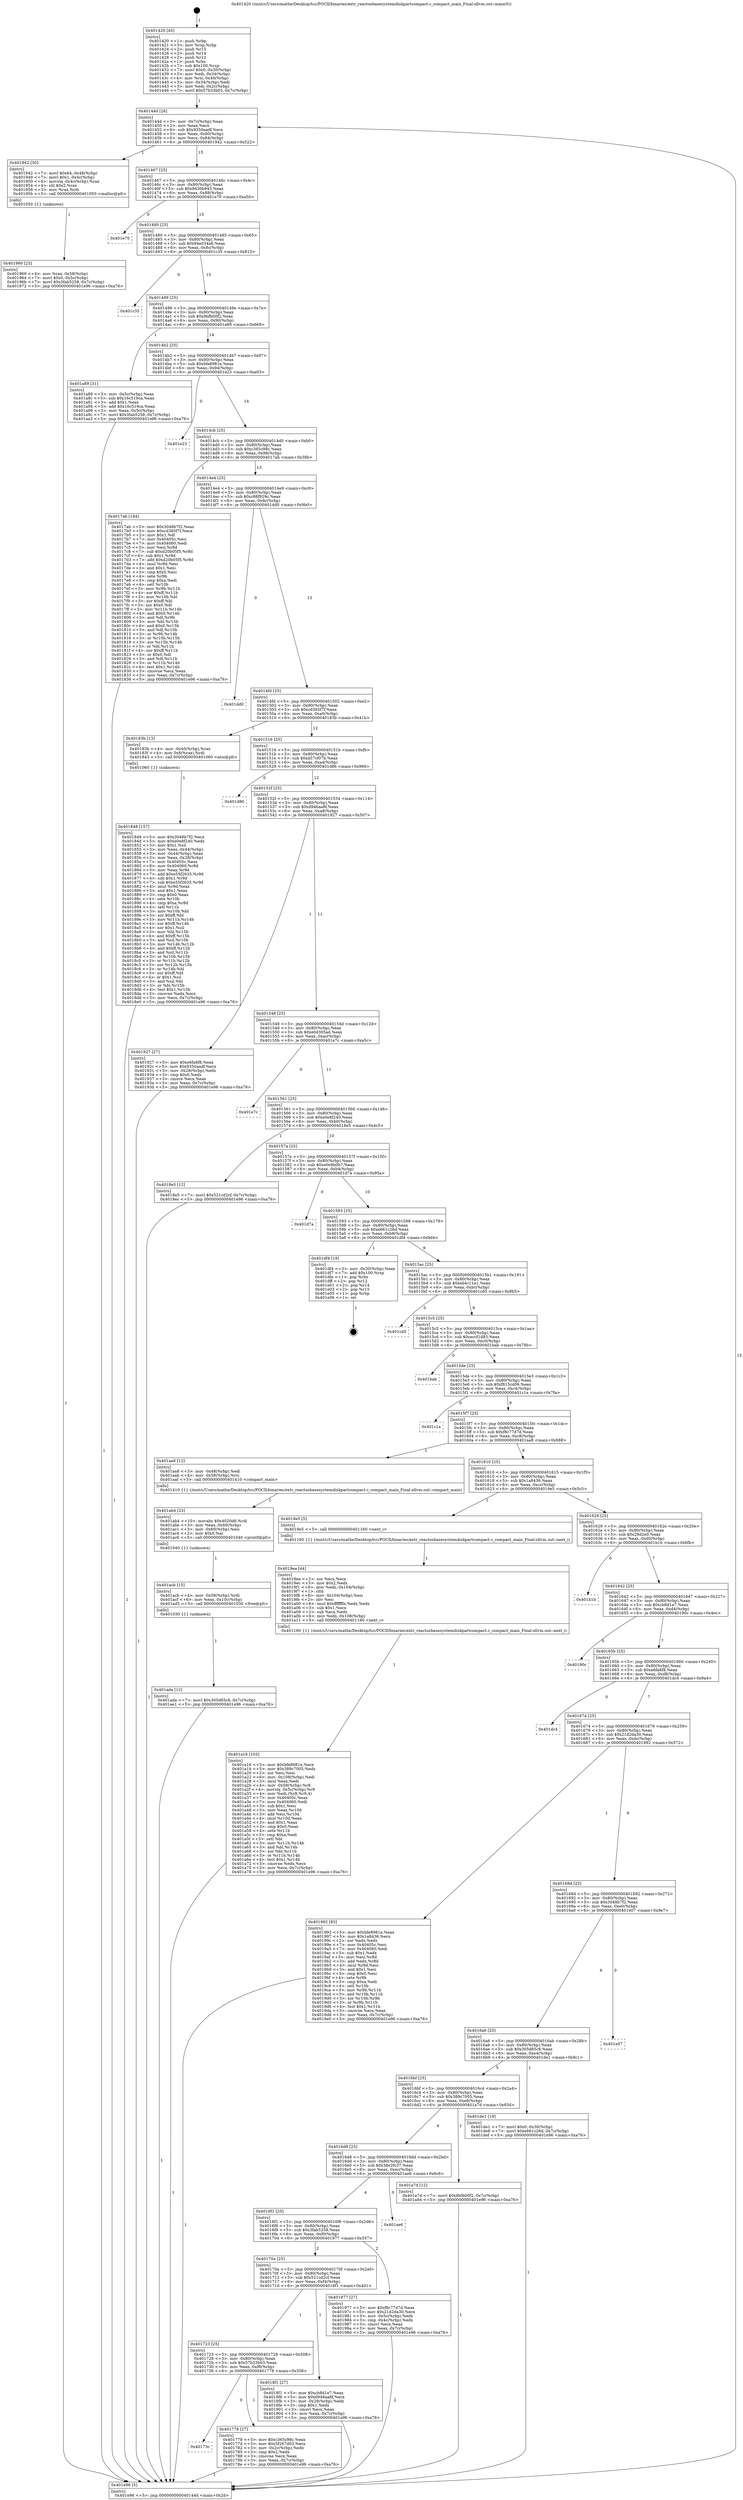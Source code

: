 digraph "0x401420" {
  label = "0x401420 (/mnt/c/Users/mathe/Desktop/tcc/POCII/binaries/extr_reactosbasesystemdiskpartcompact.c_compact_main_Final-ollvm.out::main(0))"
  labelloc = "t"
  node[shape=record]

  Entry [label="",width=0.3,height=0.3,shape=circle,fillcolor=black,style=filled]
  "0x40144d" [label="{
     0x40144d [26]\l
     | [instrs]\l
     &nbsp;&nbsp;0x40144d \<+3\>: mov -0x7c(%rbp),%eax\l
     &nbsp;&nbsp;0x401450 \<+2\>: mov %eax,%ecx\l
     &nbsp;&nbsp;0x401452 \<+6\>: sub $0x9350aadf,%ecx\l
     &nbsp;&nbsp;0x401458 \<+3\>: mov %eax,-0x80(%rbp)\l
     &nbsp;&nbsp;0x40145b \<+6\>: mov %ecx,-0x84(%rbp)\l
     &nbsp;&nbsp;0x401461 \<+6\>: je 0000000000401942 \<main+0x522\>\l
  }"]
  "0x401942" [label="{
     0x401942 [30]\l
     | [instrs]\l
     &nbsp;&nbsp;0x401942 \<+7\>: movl $0x64,-0x48(%rbp)\l
     &nbsp;&nbsp;0x401949 \<+7\>: movl $0x1,-0x4c(%rbp)\l
     &nbsp;&nbsp;0x401950 \<+4\>: movslq -0x4c(%rbp),%rax\l
     &nbsp;&nbsp;0x401954 \<+4\>: shl $0x2,%rax\l
     &nbsp;&nbsp;0x401958 \<+3\>: mov %rax,%rdi\l
     &nbsp;&nbsp;0x40195b \<+5\>: call 0000000000401050 \<malloc@plt\>\l
     | [calls]\l
     &nbsp;&nbsp;0x401050 \{1\} (unknown)\l
  }"]
  "0x401467" [label="{
     0x401467 [25]\l
     | [instrs]\l
     &nbsp;&nbsp;0x401467 \<+5\>: jmp 000000000040146c \<main+0x4c\>\l
     &nbsp;&nbsp;0x40146c \<+3\>: mov -0x80(%rbp),%eax\l
     &nbsp;&nbsp;0x40146f \<+5\>: sub $0x9430b943,%eax\l
     &nbsp;&nbsp;0x401474 \<+6\>: mov %eax,-0x88(%rbp)\l
     &nbsp;&nbsp;0x40147a \<+6\>: je 0000000000401e70 \<main+0xa50\>\l
  }"]
  Exit [label="",width=0.3,height=0.3,shape=circle,fillcolor=black,style=filled,peripheries=2]
  "0x401e70" [label="{
     0x401e70\l
  }", style=dashed]
  "0x401480" [label="{
     0x401480 [25]\l
     | [instrs]\l
     &nbsp;&nbsp;0x401480 \<+5\>: jmp 0000000000401485 \<main+0x65\>\l
     &nbsp;&nbsp;0x401485 \<+3\>: mov -0x80(%rbp),%eax\l
     &nbsp;&nbsp;0x401488 \<+5\>: sub $0x94e034a6,%eax\l
     &nbsp;&nbsp;0x40148d \<+6\>: mov %eax,-0x8c(%rbp)\l
     &nbsp;&nbsp;0x401493 \<+6\>: je 0000000000401c35 \<main+0x815\>\l
  }"]
  "0x401ada" [label="{
     0x401ada [12]\l
     | [instrs]\l
     &nbsp;&nbsp;0x401ada \<+7\>: movl $0x305d85c8,-0x7c(%rbp)\l
     &nbsp;&nbsp;0x401ae1 \<+5\>: jmp 0000000000401e96 \<main+0xa76\>\l
  }"]
  "0x401c35" [label="{
     0x401c35\l
  }", style=dashed]
  "0x401499" [label="{
     0x401499 [25]\l
     | [instrs]\l
     &nbsp;&nbsp;0x401499 \<+5\>: jmp 000000000040149e \<main+0x7e\>\l
     &nbsp;&nbsp;0x40149e \<+3\>: mov -0x80(%rbp),%eax\l
     &nbsp;&nbsp;0x4014a1 \<+5\>: sub $0x9bfb00f2,%eax\l
     &nbsp;&nbsp;0x4014a6 \<+6\>: mov %eax,-0x90(%rbp)\l
     &nbsp;&nbsp;0x4014ac \<+6\>: je 0000000000401a89 \<main+0x669\>\l
  }"]
  "0x401acb" [label="{
     0x401acb [15]\l
     | [instrs]\l
     &nbsp;&nbsp;0x401acb \<+4\>: mov -0x58(%rbp),%rdi\l
     &nbsp;&nbsp;0x401acf \<+6\>: mov %eax,-0x10c(%rbp)\l
     &nbsp;&nbsp;0x401ad5 \<+5\>: call 0000000000401030 \<free@plt\>\l
     | [calls]\l
     &nbsp;&nbsp;0x401030 \{1\} (unknown)\l
  }"]
  "0x401a89" [label="{
     0x401a89 [31]\l
     | [instrs]\l
     &nbsp;&nbsp;0x401a89 \<+3\>: mov -0x5c(%rbp),%eax\l
     &nbsp;&nbsp;0x401a8c \<+5\>: sub $0x16c519ca,%eax\l
     &nbsp;&nbsp;0x401a91 \<+3\>: add $0x1,%eax\l
     &nbsp;&nbsp;0x401a94 \<+5\>: add $0x16c519ca,%eax\l
     &nbsp;&nbsp;0x401a99 \<+3\>: mov %eax,-0x5c(%rbp)\l
     &nbsp;&nbsp;0x401a9c \<+7\>: movl $0x3fab5258,-0x7c(%rbp)\l
     &nbsp;&nbsp;0x401aa3 \<+5\>: jmp 0000000000401e96 \<main+0xa76\>\l
  }"]
  "0x4014b2" [label="{
     0x4014b2 [25]\l
     | [instrs]\l
     &nbsp;&nbsp;0x4014b2 \<+5\>: jmp 00000000004014b7 \<main+0x97\>\l
     &nbsp;&nbsp;0x4014b7 \<+3\>: mov -0x80(%rbp),%eax\l
     &nbsp;&nbsp;0x4014ba \<+5\>: sub $0xbfe8981e,%eax\l
     &nbsp;&nbsp;0x4014bf \<+6\>: mov %eax,-0x94(%rbp)\l
     &nbsp;&nbsp;0x4014c5 \<+6\>: je 0000000000401e23 \<main+0xa03\>\l
  }"]
  "0x401ab4" [label="{
     0x401ab4 [23]\l
     | [instrs]\l
     &nbsp;&nbsp;0x401ab4 \<+10\>: movabs $0x4020d6,%rdi\l
     &nbsp;&nbsp;0x401abe \<+3\>: mov %eax,-0x60(%rbp)\l
     &nbsp;&nbsp;0x401ac1 \<+3\>: mov -0x60(%rbp),%esi\l
     &nbsp;&nbsp;0x401ac4 \<+2\>: mov $0x0,%al\l
     &nbsp;&nbsp;0x401ac6 \<+5\>: call 0000000000401040 \<printf@plt\>\l
     | [calls]\l
     &nbsp;&nbsp;0x401040 \{1\} (unknown)\l
  }"]
  "0x401e23" [label="{
     0x401e23\l
  }", style=dashed]
  "0x4014cb" [label="{
     0x4014cb [25]\l
     | [instrs]\l
     &nbsp;&nbsp;0x4014cb \<+5\>: jmp 00000000004014d0 \<main+0xb0\>\l
     &nbsp;&nbsp;0x4014d0 \<+3\>: mov -0x80(%rbp),%eax\l
     &nbsp;&nbsp;0x4014d3 \<+5\>: sub $0xc365c98c,%eax\l
     &nbsp;&nbsp;0x4014d8 \<+6\>: mov %eax,-0x98(%rbp)\l
     &nbsp;&nbsp;0x4014de \<+6\>: je 00000000004017ab \<main+0x38b\>\l
  }"]
  "0x401a16" [label="{
     0x401a16 [103]\l
     | [instrs]\l
     &nbsp;&nbsp;0x401a16 \<+5\>: mov $0xbfe8981e,%ecx\l
     &nbsp;&nbsp;0x401a1b \<+5\>: mov $0x389c7005,%edx\l
     &nbsp;&nbsp;0x401a20 \<+2\>: xor %esi,%esi\l
     &nbsp;&nbsp;0x401a22 \<+6\>: mov -0x108(%rbp),%edi\l
     &nbsp;&nbsp;0x401a28 \<+3\>: imul %eax,%edi\l
     &nbsp;&nbsp;0x401a2b \<+4\>: mov -0x58(%rbp),%r8\l
     &nbsp;&nbsp;0x401a2f \<+4\>: movslq -0x5c(%rbp),%r9\l
     &nbsp;&nbsp;0x401a33 \<+4\>: mov %edi,(%r8,%r9,4)\l
     &nbsp;&nbsp;0x401a37 \<+7\>: mov 0x40405c,%eax\l
     &nbsp;&nbsp;0x401a3e \<+7\>: mov 0x404060,%edi\l
     &nbsp;&nbsp;0x401a45 \<+3\>: sub $0x1,%esi\l
     &nbsp;&nbsp;0x401a48 \<+3\>: mov %eax,%r10d\l
     &nbsp;&nbsp;0x401a4b \<+3\>: add %esi,%r10d\l
     &nbsp;&nbsp;0x401a4e \<+4\>: imul %r10d,%eax\l
     &nbsp;&nbsp;0x401a52 \<+3\>: and $0x1,%eax\l
     &nbsp;&nbsp;0x401a55 \<+3\>: cmp $0x0,%eax\l
     &nbsp;&nbsp;0x401a58 \<+4\>: sete %r11b\l
     &nbsp;&nbsp;0x401a5c \<+3\>: cmp $0xa,%edi\l
     &nbsp;&nbsp;0x401a5f \<+3\>: setl %bl\l
     &nbsp;&nbsp;0x401a62 \<+3\>: mov %r11b,%r14b\l
     &nbsp;&nbsp;0x401a65 \<+3\>: and %bl,%r14b\l
     &nbsp;&nbsp;0x401a68 \<+3\>: xor %bl,%r11b\l
     &nbsp;&nbsp;0x401a6b \<+3\>: or %r11b,%r14b\l
     &nbsp;&nbsp;0x401a6e \<+4\>: test $0x1,%r14b\l
     &nbsp;&nbsp;0x401a72 \<+3\>: cmovne %edx,%ecx\l
     &nbsp;&nbsp;0x401a75 \<+3\>: mov %ecx,-0x7c(%rbp)\l
     &nbsp;&nbsp;0x401a78 \<+5\>: jmp 0000000000401e96 \<main+0xa76\>\l
  }"]
  "0x4017ab" [label="{
     0x4017ab [144]\l
     | [instrs]\l
     &nbsp;&nbsp;0x4017ab \<+5\>: mov $0x3048b7f2,%eax\l
     &nbsp;&nbsp;0x4017b0 \<+5\>: mov $0xcd385f7f,%ecx\l
     &nbsp;&nbsp;0x4017b5 \<+2\>: mov $0x1,%dl\l
     &nbsp;&nbsp;0x4017b7 \<+7\>: mov 0x40405c,%esi\l
     &nbsp;&nbsp;0x4017be \<+7\>: mov 0x404060,%edi\l
     &nbsp;&nbsp;0x4017c5 \<+3\>: mov %esi,%r8d\l
     &nbsp;&nbsp;0x4017c8 \<+7\>: sub $0xd20b05f5,%r8d\l
     &nbsp;&nbsp;0x4017cf \<+4\>: sub $0x1,%r8d\l
     &nbsp;&nbsp;0x4017d3 \<+7\>: add $0xd20b05f5,%r8d\l
     &nbsp;&nbsp;0x4017da \<+4\>: imul %r8d,%esi\l
     &nbsp;&nbsp;0x4017de \<+3\>: and $0x1,%esi\l
     &nbsp;&nbsp;0x4017e1 \<+3\>: cmp $0x0,%esi\l
     &nbsp;&nbsp;0x4017e4 \<+4\>: sete %r9b\l
     &nbsp;&nbsp;0x4017e8 \<+3\>: cmp $0xa,%edi\l
     &nbsp;&nbsp;0x4017eb \<+4\>: setl %r10b\l
     &nbsp;&nbsp;0x4017ef \<+3\>: mov %r9b,%r11b\l
     &nbsp;&nbsp;0x4017f2 \<+4\>: xor $0xff,%r11b\l
     &nbsp;&nbsp;0x4017f6 \<+3\>: mov %r10b,%bl\l
     &nbsp;&nbsp;0x4017f9 \<+3\>: xor $0xff,%bl\l
     &nbsp;&nbsp;0x4017fc \<+3\>: xor $0x0,%dl\l
     &nbsp;&nbsp;0x4017ff \<+3\>: mov %r11b,%r14b\l
     &nbsp;&nbsp;0x401802 \<+4\>: and $0x0,%r14b\l
     &nbsp;&nbsp;0x401806 \<+3\>: and %dl,%r9b\l
     &nbsp;&nbsp;0x401809 \<+3\>: mov %bl,%r15b\l
     &nbsp;&nbsp;0x40180c \<+4\>: and $0x0,%r15b\l
     &nbsp;&nbsp;0x401810 \<+3\>: and %dl,%r10b\l
     &nbsp;&nbsp;0x401813 \<+3\>: or %r9b,%r14b\l
     &nbsp;&nbsp;0x401816 \<+3\>: or %r10b,%r15b\l
     &nbsp;&nbsp;0x401819 \<+3\>: xor %r15b,%r14b\l
     &nbsp;&nbsp;0x40181c \<+3\>: or %bl,%r11b\l
     &nbsp;&nbsp;0x40181f \<+4\>: xor $0xff,%r11b\l
     &nbsp;&nbsp;0x401823 \<+3\>: or $0x0,%dl\l
     &nbsp;&nbsp;0x401826 \<+3\>: and %dl,%r11b\l
     &nbsp;&nbsp;0x401829 \<+3\>: or %r11b,%r14b\l
     &nbsp;&nbsp;0x40182c \<+4\>: test $0x1,%r14b\l
     &nbsp;&nbsp;0x401830 \<+3\>: cmovne %ecx,%eax\l
     &nbsp;&nbsp;0x401833 \<+3\>: mov %eax,-0x7c(%rbp)\l
     &nbsp;&nbsp;0x401836 \<+5\>: jmp 0000000000401e96 \<main+0xa76\>\l
  }"]
  "0x4014e4" [label="{
     0x4014e4 [25]\l
     | [instrs]\l
     &nbsp;&nbsp;0x4014e4 \<+5\>: jmp 00000000004014e9 \<main+0xc9\>\l
     &nbsp;&nbsp;0x4014e9 \<+3\>: mov -0x80(%rbp),%eax\l
     &nbsp;&nbsp;0x4014ec \<+5\>: sub $0xc88f929c,%eax\l
     &nbsp;&nbsp;0x4014f1 \<+6\>: mov %eax,-0x9c(%rbp)\l
     &nbsp;&nbsp;0x4014f7 \<+6\>: je 0000000000401dd0 \<main+0x9b0\>\l
  }"]
  "0x4019ea" [label="{
     0x4019ea [44]\l
     | [instrs]\l
     &nbsp;&nbsp;0x4019ea \<+2\>: xor %ecx,%ecx\l
     &nbsp;&nbsp;0x4019ec \<+5\>: mov $0x2,%edx\l
     &nbsp;&nbsp;0x4019f1 \<+6\>: mov %edx,-0x104(%rbp)\l
     &nbsp;&nbsp;0x4019f7 \<+1\>: cltd\l
     &nbsp;&nbsp;0x4019f8 \<+6\>: mov -0x104(%rbp),%esi\l
     &nbsp;&nbsp;0x4019fe \<+2\>: idiv %esi\l
     &nbsp;&nbsp;0x401a00 \<+6\>: imul $0xfffffffe,%edx,%edx\l
     &nbsp;&nbsp;0x401a06 \<+3\>: sub $0x1,%ecx\l
     &nbsp;&nbsp;0x401a09 \<+2\>: sub %ecx,%edx\l
     &nbsp;&nbsp;0x401a0b \<+6\>: mov %edx,-0x108(%rbp)\l
     &nbsp;&nbsp;0x401a11 \<+5\>: call 0000000000401160 \<next_i\>\l
     | [calls]\l
     &nbsp;&nbsp;0x401160 \{1\} (/mnt/c/Users/mathe/Desktop/tcc/POCII/binaries/extr_reactosbasesystemdiskpartcompact.c_compact_main_Final-ollvm.out::next_i)\l
  }"]
  "0x401dd0" [label="{
     0x401dd0\l
  }", style=dashed]
  "0x4014fd" [label="{
     0x4014fd [25]\l
     | [instrs]\l
     &nbsp;&nbsp;0x4014fd \<+5\>: jmp 0000000000401502 \<main+0xe2\>\l
     &nbsp;&nbsp;0x401502 \<+3\>: mov -0x80(%rbp),%eax\l
     &nbsp;&nbsp;0x401505 \<+5\>: sub $0xcd385f7f,%eax\l
     &nbsp;&nbsp;0x40150a \<+6\>: mov %eax,-0xa0(%rbp)\l
     &nbsp;&nbsp;0x401510 \<+6\>: je 000000000040183b \<main+0x41b\>\l
  }"]
  "0x401960" [label="{
     0x401960 [23]\l
     | [instrs]\l
     &nbsp;&nbsp;0x401960 \<+4\>: mov %rax,-0x58(%rbp)\l
     &nbsp;&nbsp;0x401964 \<+7\>: movl $0x0,-0x5c(%rbp)\l
     &nbsp;&nbsp;0x40196b \<+7\>: movl $0x3fab5258,-0x7c(%rbp)\l
     &nbsp;&nbsp;0x401972 \<+5\>: jmp 0000000000401e96 \<main+0xa76\>\l
  }"]
  "0x40183b" [label="{
     0x40183b [13]\l
     | [instrs]\l
     &nbsp;&nbsp;0x40183b \<+4\>: mov -0x40(%rbp),%rax\l
     &nbsp;&nbsp;0x40183f \<+4\>: mov 0x8(%rax),%rdi\l
     &nbsp;&nbsp;0x401843 \<+5\>: call 0000000000401060 \<atoi@plt\>\l
     | [calls]\l
     &nbsp;&nbsp;0x401060 \{1\} (unknown)\l
  }"]
  "0x401516" [label="{
     0x401516 [25]\l
     | [instrs]\l
     &nbsp;&nbsp;0x401516 \<+5\>: jmp 000000000040151b \<main+0xfb\>\l
     &nbsp;&nbsp;0x40151b \<+3\>: mov -0x80(%rbp),%eax\l
     &nbsp;&nbsp;0x40151e \<+5\>: sub $0xd57cf07b,%eax\l
     &nbsp;&nbsp;0x401523 \<+6\>: mov %eax,-0xa4(%rbp)\l
     &nbsp;&nbsp;0x401529 \<+6\>: je 0000000000401d86 \<main+0x966\>\l
  }"]
  "0x401848" [label="{
     0x401848 [157]\l
     | [instrs]\l
     &nbsp;&nbsp;0x401848 \<+5\>: mov $0x3048b7f2,%ecx\l
     &nbsp;&nbsp;0x40184d \<+5\>: mov $0xe0e8f240,%edx\l
     &nbsp;&nbsp;0x401852 \<+3\>: mov $0x1,%sil\l
     &nbsp;&nbsp;0x401855 \<+3\>: mov %eax,-0x44(%rbp)\l
     &nbsp;&nbsp;0x401858 \<+3\>: mov -0x44(%rbp),%eax\l
     &nbsp;&nbsp;0x40185b \<+3\>: mov %eax,-0x28(%rbp)\l
     &nbsp;&nbsp;0x40185e \<+7\>: mov 0x40405c,%eax\l
     &nbsp;&nbsp;0x401865 \<+8\>: mov 0x404060,%r8d\l
     &nbsp;&nbsp;0x40186d \<+3\>: mov %eax,%r9d\l
     &nbsp;&nbsp;0x401870 \<+7\>: add $0xe55f2635,%r9d\l
     &nbsp;&nbsp;0x401877 \<+4\>: sub $0x1,%r9d\l
     &nbsp;&nbsp;0x40187b \<+7\>: sub $0xe55f2635,%r9d\l
     &nbsp;&nbsp;0x401882 \<+4\>: imul %r9d,%eax\l
     &nbsp;&nbsp;0x401886 \<+3\>: and $0x1,%eax\l
     &nbsp;&nbsp;0x401889 \<+3\>: cmp $0x0,%eax\l
     &nbsp;&nbsp;0x40188c \<+4\>: sete %r10b\l
     &nbsp;&nbsp;0x401890 \<+4\>: cmp $0xa,%r8d\l
     &nbsp;&nbsp;0x401894 \<+4\>: setl %r11b\l
     &nbsp;&nbsp;0x401898 \<+3\>: mov %r10b,%bl\l
     &nbsp;&nbsp;0x40189b \<+3\>: xor $0xff,%bl\l
     &nbsp;&nbsp;0x40189e \<+3\>: mov %r11b,%r14b\l
     &nbsp;&nbsp;0x4018a1 \<+4\>: xor $0xff,%r14b\l
     &nbsp;&nbsp;0x4018a5 \<+4\>: xor $0x1,%sil\l
     &nbsp;&nbsp;0x4018a9 \<+3\>: mov %bl,%r15b\l
     &nbsp;&nbsp;0x4018ac \<+4\>: and $0xff,%r15b\l
     &nbsp;&nbsp;0x4018b0 \<+3\>: and %sil,%r10b\l
     &nbsp;&nbsp;0x4018b3 \<+3\>: mov %r14b,%r12b\l
     &nbsp;&nbsp;0x4018b6 \<+4\>: and $0xff,%r12b\l
     &nbsp;&nbsp;0x4018ba \<+3\>: and %sil,%r11b\l
     &nbsp;&nbsp;0x4018bd \<+3\>: or %r10b,%r15b\l
     &nbsp;&nbsp;0x4018c0 \<+3\>: or %r11b,%r12b\l
     &nbsp;&nbsp;0x4018c3 \<+3\>: xor %r12b,%r15b\l
     &nbsp;&nbsp;0x4018c6 \<+3\>: or %r14b,%bl\l
     &nbsp;&nbsp;0x4018c9 \<+3\>: xor $0xff,%bl\l
     &nbsp;&nbsp;0x4018cc \<+4\>: or $0x1,%sil\l
     &nbsp;&nbsp;0x4018d0 \<+3\>: and %sil,%bl\l
     &nbsp;&nbsp;0x4018d3 \<+3\>: or %bl,%r15b\l
     &nbsp;&nbsp;0x4018d6 \<+4\>: test $0x1,%r15b\l
     &nbsp;&nbsp;0x4018da \<+3\>: cmovne %edx,%ecx\l
     &nbsp;&nbsp;0x4018dd \<+3\>: mov %ecx,-0x7c(%rbp)\l
     &nbsp;&nbsp;0x4018e0 \<+5\>: jmp 0000000000401e96 \<main+0xa76\>\l
  }"]
  "0x401d86" [label="{
     0x401d86\l
  }", style=dashed]
  "0x40152f" [label="{
     0x40152f [25]\l
     | [instrs]\l
     &nbsp;&nbsp;0x40152f \<+5\>: jmp 0000000000401534 \<main+0x114\>\l
     &nbsp;&nbsp;0x401534 \<+3\>: mov -0x80(%rbp),%eax\l
     &nbsp;&nbsp;0x401537 \<+5\>: sub $0xd946aa8f,%eax\l
     &nbsp;&nbsp;0x40153c \<+6\>: mov %eax,-0xa8(%rbp)\l
     &nbsp;&nbsp;0x401542 \<+6\>: je 0000000000401927 \<main+0x507\>\l
  }"]
  "0x401420" [label="{
     0x401420 [45]\l
     | [instrs]\l
     &nbsp;&nbsp;0x401420 \<+1\>: push %rbp\l
     &nbsp;&nbsp;0x401421 \<+3\>: mov %rsp,%rbp\l
     &nbsp;&nbsp;0x401424 \<+2\>: push %r15\l
     &nbsp;&nbsp;0x401426 \<+2\>: push %r14\l
     &nbsp;&nbsp;0x401428 \<+2\>: push %r12\l
     &nbsp;&nbsp;0x40142a \<+1\>: push %rbx\l
     &nbsp;&nbsp;0x40142b \<+7\>: sub $0x100,%rsp\l
     &nbsp;&nbsp;0x401432 \<+7\>: movl $0x0,-0x30(%rbp)\l
     &nbsp;&nbsp;0x401439 \<+3\>: mov %edi,-0x34(%rbp)\l
     &nbsp;&nbsp;0x40143c \<+4\>: mov %rsi,-0x40(%rbp)\l
     &nbsp;&nbsp;0x401440 \<+3\>: mov -0x34(%rbp),%edi\l
     &nbsp;&nbsp;0x401443 \<+3\>: mov %edi,-0x2c(%rbp)\l
     &nbsp;&nbsp;0x401446 \<+7\>: movl $0x57b33b03,-0x7c(%rbp)\l
  }"]
  "0x401927" [label="{
     0x401927 [27]\l
     | [instrs]\l
     &nbsp;&nbsp;0x401927 \<+5\>: mov $0xe6fa8f8,%eax\l
     &nbsp;&nbsp;0x40192c \<+5\>: mov $0x9350aadf,%ecx\l
     &nbsp;&nbsp;0x401931 \<+3\>: mov -0x28(%rbp),%edx\l
     &nbsp;&nbsp;0x401934 \<+3\>: cmp $0x0,%edx\l
     &nbsp;&nbsp;0x401937 \<+3\>: cmove %ecx,%eax\l
     &nbsp;&nbsp;0x40193a \<+3\>: mov %eax,-0x7c(%rbp)\l
     &nbsp;&nbsp;0x40193d \<+5\>: jmp 0000000000401e96 \<main+0xa76\>\l
  }"]
  "0x401548" [label="{
     0x401548 [25]\l
     | [instrs]\l
     &nbsp;&nbsp;0x401548 \<+5\>: jmp 000000000040154d \<main+0x12d\>\l
     &nbsp;&nbsp;0x40154d \<+3\>: mov -0x80(%rbp),%eax\l
     &nbsp;&nbsp;0x401550 \<+5\>: sub $0xe0d305ad,%eax\l
     &nbsp;&nbsp;0x401555 \<+6\>: mov %eax,-0xac(%rbp)\l
     &nbsp;&nbsp;0x40155b \<+6\>: je 0000000000401e7c \<main+0xa5c\>\l
  }"]
  "0x401e96" [label="{
     0x401e96 [5]\l
     | [instrs]\l
     &nbsp;&nbsp;0x401e96 \<+5\>: jmp 000000000040144d \<main+0x2d\>\l
  }"]
  "0x401e7c" [label="{
     0x401e7c\l
  }", style=dashed]
  "0x401561" [label="{
     0x401561 [25]\l
     | [instrs]\l
     &nbsp;&nbsp;0x401561 \<+5\>: jmp 0000000000401566 \<main+0x146\>\l
     &nbsp;&nbsp;0x401566 \<+3\>: mov -0x80(%rbp),%eax\l
     &nbsp;&nbsp;0x401569 \<+5\>: sub $0xe0e8f240,%eax\l
     &nbsp;&nbsp;0x40156e \<+6\>: mov %eax,-0xb0(%rbp)\l
     &nbsp;&nbsp;0x401574 \<+6\>: je 00000000004018e5 \<main+0x4c5\>\l
  }"]
  "0x40173c" [label="{
     0x40173c\l
  }", style=dashed]
  "0x4018e5" [label="{
     0x4018e5 [12]\l
     | [instrs]\l
     &nbsp;&nbsp;0x4018e5 \<+7\>: movl $0x521cd2cf,-0x7c(%rbp)\l
     &nbsp;&nbsp;0x4018ec \<+5\>: jmp 0000000000401e96 \<main+0xa76\>\l
  }"]
  "0x40157a" [label="{
     0x40157a [25]\l
     | [instrs]\l
     &nbsp;&nbsp;0x40157a \<+5\>: jmp 000000000040157f \<main+0x15f\>\l
     &nbsp;&nbsp;0x40157f \<+3\>: mov -0x80(%rbp),%eax\l
     &nbsp;&nbsp;0x401582 \<+5\>: sub $0xe0e9b0b7,%eax\l
     &nbsp;&nbsp;0x401587 \<+6\>: mov %eax,-0xb4(%rbp)\l
     &nbsp;&nbsp;0x40158d \<+6\>: je 0000000000401d7a \<main+0x95a\>\l
  }"]
  "0x401778" [label="{
     0x401778 [27]\l
     | [instrs]\l
     &nbsp;&nbsp;0x401778 \<+5\>: mov $0xc365c98c,%eax\l
     &nbsp;&nbsp;0x40177d \<+5\>: mov $0x5f267d03,%ecx\l
     &nbsp;&nbsp;0x401782 \<+3\>: mov -0x2c(%rbp),%edx\l
     &nbsp;&nbsp;0x401785 \<+3\>: cmp $0x2,%edx\l
     &nbsp;&nbsp;0x401788 \<+3\>: cmovne %ecx,%eax\l
     &nbsp;&nbsp;0x40178b \<+3\>: mov %eax,-0x7c(%rbp)\l
     &nbsp;&nbsp;0x40178e \<+5\>: jmp 0000000000401e96 \<main+0xa76\>\l
  }"]
  "0x401d7a" [label="{
     0x401d7a\l
  }", style=dashed]
  "0x401593" [label="{
     0x401593 [25]\l
     | [instrs]\l
     &nbsp;&nbsp;0x401593 \<+5\>: jmp 0000000000401598 \<main+0x178\>\l
     &nbsp;&nbsp;0x401598 \<+3\>: mov -0x80(%rbp),%eax\l
     &nbsp;&nbsp;0x40159b \<+5\>: sub $0xe661c26d,%eax\l
     &nbsp;&nbsp;0x4015a0 \<+6\>: mov %eax,-0xb8(%rbp)\l
     &nbsp;&nbsp;0x4015a6 \<+6\>: je 0000000000401df4 \<main+0x9d4\>\l
  }"]
  "0x401723" [label="{
     0x401723 [25]\l
     | [instrs]\l
     &nbsp;&nbsp;0x401723 \<+5\>: jmp 0000000000401728 \<main+0x308\>\l
     &nbsp;&nbsp;0x401728 \<+3\>: mov -0x80(%rbp),%eax\l
     &nbsp;&nbsp;0x40172b \<+5\>: sub $0x57b33b03,%eax\l
     &nbsp;&nbsp;0x401730 \<+6\>: mov %eax,-0xf8(%rbp)\l
     &nbsp;&nbsp;0x401736 \<+6\>: je 0000000000401778 \<main+0x358\>\l
  }"]
  "0x401df4" [label="{
     0x401df4 [19]\l
     | [instrs]\l
     &nbsp;&nbsp;0x401df4 \<+3\>: mov -0x30(%rbp),%eax\l
     &nbsp;&nbsp;0x401df7 \<+7\>: add $0x100,%rsp\l
     &nbsp;&nbsp;0x401dfe \<+1\>: pop %rbx\l
     &nbsp;&nbsp;0x401dff \<+2\>: pop %r12\l
     &nbsp;&nbsp;0x401e01 \<+2\>: pop %r14\l
     &nbsp;&nbsp;0x401e03 \<+2\>: pop %r15\l
     &nbsp;&nbsp;0x401e05 \<+1\>: pop %rbp\l
     &nbsp;&nbsp;0x401e06 \<+1\>: ret\l
  }"]
  "0x4015ac" [label="{
     0x4015ac [25]\l
     | [instrs]\l
     &nbsp;&nbsp;0x4015ac \<+5\>: jmp 00000000004015b1 \<main+0x191\>\l
     &nbsp;&nbsp;0x4015b1 \<+3\>: mov -0x80(%rbp),%eax\l
     &nbsp;&nbsp;0x4015b4 \<+5\>: sub $0xeb4c11e1,%eax\l
     &nbsp;&nbsp;0x4015b9 \<+6\>: mov %eax,-0xbc(%rbp)\l
     &nbsp;&nbsp;0x4015bf \<+6\>: je 0000000000401cd5 \<main+0x8b5\>\l
  }"]
  "0x4018f1" [label="{
     0x4018f1 [27]\l
     | [instrs]\l
     &nbsp;&nbsp;0x4018f1 \<+5\>: mov $0xcb8d1e7,%eax\l
     &nbsp;&nbsp;0x4018f6 \<+5\>: mov $0xd946aa8f,%ecx\l
     &nbsp;&nbsp;0x4018fb \<+3\>: mov -0x28(%rbp),%edx\l
     &nbsp;&nbsp;0x4018fe \<+3\>: cmp $0x1,%edx\l
     &nbsp;&nbsp;0x401901 \<+3\>: cmovl %ecx,%eax\l
     &nbsp;&nbsp;0x401904 \<+3\>: mov %eax,-0x7c(%rbp)\l
     &nbsp;&nbsp;0x401907 \<+5\>: jmp 0000000000401e96 \<main+0xa76\>\l
  }"]
  "0x401cd5" [label="{
     0x401cd5\l
  }", style=dashed]
  "0x4015c5" [label="{
     0x4015c5 [25]\l
     | [instrs]\l
     &nbsp;&nbsp;0x4015c5 \<+5\>: jmp 00000000004015ca \<main+0x1aa\>\l
     &nbsp;&nbsp;0x4015ca \<+3\>: mov -0x80(%rbp),%eax\l
     &nbsp;&nbsp;0x4015cd \<+5\>: sub $0xeccf1d83,%eax\l
     &nbsp;&nbsp;0x4015d2 \<+6\>: mov %eax,-0xc0(%rbp)\l
     &nbsp;&nbsp;0x4015d8 \<+6\>: je 0000000000401bab \<main+0x78b\>\l
  }"]
  "0x40170a" [label="{
     0x40170a [25]\l
     | [instrs]\l
     &nbsp;&nbsp;0x40170a \<+5\>: jmp 000000000040170f \<main+0x2ef\>\l
     &nbsp;&nbsp;0x40170f \<+3\>: mov -0x80(%rbp),%eax\l
     &nbsp;&nbsp;0x401712 \<+5\>: sub $0x521cd2cf,%eax\l
     &nbsp;&nbsp;0x401717 \<+6\>: mov %eax,-0xf4(%rbp)\l
     &nbsp;&nbsp;0x40171d \<+6\>: je 00000000004018f1 \<main+0x4d1\>\l
  }"]
  "0x401bab" [label="{
     0x401bab\l
  }", style=dashed]
  "0x4015de" [label="{
     0x4015de [25]\l
     | [instrs]\l
     &nbsp;&nbsp;0x4015de \<+5\>: jmp 00000000004015e3 \<main+0x1c3\>\l
     &nbsp;&nbsp;0x4015e3 \<+3\>: mov -0x80(%rbp),%eax\l
     &nbsp;&nbsp;0x4015e6 \<+5\>: sub $0xf815cd06,%eax\l
     &nbsp;&nbsp;0x4015eb \<+6\>: mov %eax,-0xc4(%rbp)\l
     &nbsp;&nbsp;0x4015f1 \<+6\>: je 0000000000401c1a \<main+0x7fa\>\l
  }"]
  "0x401977" [label="{
     0x401977 [27]\l
     | [instrs]\l
     &nbsp;&nbsp;0x401977 \<+5\>: mov $0xf8c77d7d,%eax\l
     &nbsp;&nbsp;0x40197c \<+5\>: mov $0x21d2da30,%ecx\l
     &nbsp;&nbsp;0x401981 \<+3\>: mov -0x5c(%rbp),%edx\l
     &nbsp;&nbsp;0x401984 \<+3\>: cmp -0x4c(%rbp),%edx\l
     &nbsp;&nbsp;0x401987 \<+3\>: cmovl %ecx,%eax\l
     &nbsp;&nbsp;0x40198a \<+3\>: mov %eax,-0x7c(%rbp)\l
     &nbsp;&nbsp;0x40198d \<+5\>: jmp 0000000000401e96 \<main+0xa76\>\l
  }"]
  "0x401c1a" [label="{
     0x401c1a\l
  }", style=dashed]
  "0x4015f7" [label="{
     0x4015f7 [25]\l
     | [instrs]\l
     &nbsp;&nbsp;0x4015f7 \<+5\>: jmp 00000000004015fc \<main+0x1dc\>\l
     &nbsp;&nbsp;0x4015fc \<+3\>: mov -0x80(%rbp),%eax\l
     &nbsp;&nbsp;0x4015ff \<+5\>: sub $0xf8c77d7d,%eax\l
     &nbsp;&nbsp;0x401604 \<+6\>: mov %eax,-0xc8(%rbp)\l
     &nbsp;&nbsp;0x40160a \<+6\>: je 0000000000401aa8 \<main+0x688\>\l
  }"]
  "0x4016f1" [label="{
     0x4016f1 [25]\l
     | [instrs]\l
     &nbsp;&nbsp;0x4016f1 \<+5\>: jmp 00000000004016f6 \<main+0x2d6\>\l
     &nbsp;&nbsp;0x4016f6 \<+3\>: mov -0x80(%rbp),%eax\l
     &nbsp;&nbsp;0x4016f9 \<+5\>: sub $0x3fab5258,%eax\l
     &nbsp;&nbsp;0x4016fe \<+6\>: mov %eax,-0xf0(%rbp)\l
     &nbsp;&nbsp;0x401704 \<+6\>: je 0000000000401977 \<main+0x557\>\l
  }"]
  "0x401aa8" [label="{
     0x401aa8 [12]\l
     | [instrs]\l
     &nbsp;&nbsp;0x401aa8 \<+3\>: mov -0x48(%rbp),%edi\l
     &nbsp;&nbsp;0x401aab \<+4\>: mov -0x58(%rbp),%rsi\l
     &nbsp;&nbsp;0x401aaf \<+5\>: call 0000000000401410 \<compact_main\>\l
     | [calls]\l
     &nbsp;&nbsp;0x401410 \{1\} (/mnt/c/Users/mathe/Desktop/tcc/POCII/binaries/extr_reactosbasesystemdiskpartcompact.c_compact_main_Final-ollvm.out::compact_main)\l
  }"]
  "0x401610" [label="{
     0x401610 [25]\l
     | [instrs]\l
     &nbsp;&nbsp;0x401610 \<+5\>: jmp 0000000000401615 \<main+0x1f5\>\l
     &nbsp;&nbsp;0x401615 \<+3\>: mov -0x80(%rbp),%eax\l
     &nbsp;&nbsp;0x401618 \<+5\>: sub $0x1a8436,%eax\l
     &nbsp;&nbsp;0x40161d \<+6\>: mov %eax,-0xcc(%rbp)\l
     &nbsp;&nbsp;0x401623 \<+6\>: je 00000000004019e5 \<main+0x5c5\>\l
  }"]
  "0x401ae6" [label="{
     0x401ae6\l
  }", style=dashed]
  "0x4019e5" [label="{
     0x4019e5 [5]\l
     | [instrs]\l
     &nbsp;&nbsp;0x4019e5 \<+5\>: call 0000000000401160 \<next_i\>\l
     | [calls]\l
     &nbsp;&nbsp;0x401160 \{1\} (/mnt/c/Users/mathe/Desktop/tcc/POCII/binaries/extr_reactosbasesystemdiskpartcompact.c_compact_main_Final-ollvm.out::next_i)\l
  }"]
  "0x401629" [label="{
     0x401629 [25]\l
     | [instrs]\l
     &nbsp;&nbsp;0x401629 \<+5\>: jmp 000000000040162e \<main+0x20e\>\l
     &nbsp;&nbsp;0x40162e \<+3\>: mov -0x80(%rbp),%eax\l
     &nbsp;&nbsp;0x401631 \<+5\>: sub $0x29d2e0,%eax\l
     &nbsp;&nbsp;0x401636 \<+6\>: mov %eax,-0xd0(%rbp)\l
     &nbsp;&nbsp;0x40163c \<+6\>: je 0000000000401b1b \<main+0x6fb\>\l
  }"]
  "0x4016d8" [label="{
     0x4016d8 [25]\l
     | [instrs]\l
     &nbsp;&nbsp;0x4016d8 \<+5\>: jmp 00000000004016dd \<main+0x2bd\>\l
     &nbsp;&nbsp;0x4016dd \<+3\>: mov -0x80(%rbp),%eax\l
     &nbsp;&nbsp;0x4016e0 \<+5\>: sub $0x38e2fc37,%eax\l
     &nbsp;&nbsp;0x4016e5 \<+6\>: mov %eax,-0xec(%rbp)\l
     &nbsp;&nbsp;0x4016eb \<+6\>: je 0000000000401ae6 \<main+0x6c6\>\l
  }"]
  "0x401b1b" [label="{
     0x401b1b\l
  }", style=dashed]
  "0x401642" [label="{
     0x401642 [25]\l
     | [instrs]\l
     &nbsp;&nbsp;0x401642 \<+5\>: jmp 0000000000401647 \<main+0x227\>\l
     &nbsp;&nbsp;0x401647 \<+3\>: mov -0x80(%rbp),%eax\l
     &nbsp;&nbsp;0x40164a \<+5\>: sub $0xcb8d1e7,%eax\l
     &nbsp;&nbsp;0x40164f \<+6\>: mov %eax,-0xd4(%rbp)\l
     &nbsp;&nbsp;0x401655 \<+6\>: je 000000000040190c \<main+0x4ec\>\l
  }"]
  "0x401a7d" [label="{
     0x401a7d [12]\l
     | [instrs]\l
     &nbsp;&nbsp;0x401a7d \<+7\>: movl $0x9bfb00f2,-0x7c(%rbp)\l
     &nbsp;&nbsp;0x401a84 \<+5\>: jmp 0000000000401e96 \<main+0xa76\>\l
  }"]
  "0x40190c" [label="{
     0x40190c\l
  }", style=dashed]
  "0x40165b" [label="{
     0x40165b [25]\l
     | [instrs]\l
     &nbsp;&nbsp;0x40165b \<+5\>: jmp 0000000000401660 \<main+0x240\>\l
     &nbsp;&nbsp;0x401660 \<+3\>: mov -0x80(%rbp),%eax\l
     &nbsp;&nbsp;0x401663 \<+5\>: sub $0xe6fa8f8,%eax\l
     &nbsp;&nbsp;0x401668 \<+6\>: mov %eax,-0xd8(%rbp)\l
     &nbsp;&nbsp;0x40166e \<+6\>: je 0000000000401dc4 \<main+0x9a4\>\l
  }"]
  "0x4016bf" [label="{
     0x4016bf [25]\l
     | [instrs]\l
     &nbsp;&nbsp;0x4016bf \<+5\>: jmp 00000000004016c4 \<main+0x2a4\>\l
     &nbsp;&nbsp;0x4016c4 \<+3\>: mov -0x80(%rbp),%eax\l
     &nbsp;&nbsp;0x4016c7 \<+5\>: sub $0x389c7005,%eax\l
     &nbsp;&nbsp;0x4016cc \<+6\>: mov %eax,-0xe8(%rbp)\l
     &nbsp;&nbsp;0x4016d2 \<+6\>: je 0000000000401a7d \<main+0x65d\>\l
  }"]
  "0x401dc4" [label="{
     0x401dc4\l
  }", style=dashed]
  "0x401674" [label="{
     0x401674 [25]\l
     | [instrs]\l
     &nbsp;&nbsp;0x401674 \<+5\>: jmp 0000000000401679 \<main+0x259\>\l
     &nbsp;&nbsp;0x401679 \<+3\>: mov -0x80(%rbp),%eax\l
     &nbsp;&nbsp;0x40167c \<+5\>: sub $0x21d2da30,%eax\l
     &nbsp;&nbsp;0x401681 \<+6\>: mov %eax,-0xdc(%rbp)\l
     &nbsp;&nbsp;0x401687 \<+6\>: je 0000000000401992 \<main+0x572\>\l
  }"]
  "0x401de1" [label="{
     0x401de1 [19]\l
     | [instrs]\l
     &nbsp;&nbsp;0x401de1 \<+7\>: movl $0x0,-0x30(%rbp)\l
     &nbsp;&nbsp;0x401de8 \<+7\>: movl $0xe661c26d,-0x7c(%rbp)\l
     &nbsp;&nbsp;0x401def \<+5\>: jmp 0000000000401e96 \<main+0xa76\>\l
  }"]
  "0x401992" [label="{
     0x401992 [83]\l
     | [instrs]\l
     &nbsp;&nbsp;0x401992 \<+5\>: mov $0xbfe8981e,%eax\l
     &nbsp;&nbsp;0x401997 \<+5\>: mov $0x1a8436,%ecx\l
     &nbsp;&nbsp;0x40199c \<+2\>: xor %edx,%edx\l
     &nbsp;&nbsp;0x40199e \<+7\>: mov 0x40405c,%esi\l
     &nbsp;&nbsp;0x4019a5 \<+7\>: mov 0x404060,%edi\l
     &nbsp;&nbsp;0x4019ac \<+3\>: sub $0x1,%edx\l
     &nbsp;&nbsp;0x4019af \<+3\>: mov %esi,%r8d\l
     &nbsp;&nbsp;0x4019b2 \<+3\>: add %edx,%r8d\l
     &nbsp;&nbsp;0x4019b5 \<+4\>: imul %r8d,%esi\l
     &nbsp;&nbsp;0x4019b9 \<+3\>: and $0x1,%esi\l
     &nbsp;&nbsp;0x4019bc \<+3\>: cmp $0x0,%esi\l
     &nbsp;&nbsp;0x4019bf \<+4\>: sete %r9b\l
     &nbsp;&nbsp;0x4019c3 \<+3\>: cmp $0xa,%edi\l
     &nbsp;&nbsp;0x4019c6 \<+4\>: setl %r10b\l
     &nbsp;&nbsp;0x4019ca \<+3\>: mov %r9b,%r11b\l
     &nbsp;&nbsp;0x4019cd \<+3\>: and %r10b,%r11b\l
     &nbsp;&nbsp;0x4019d0 \<+3\>: xor %r10b,%r9b\l
     &nbsp;&nbsp;0x4019d3 \<+3\>: or %r9b,%r11b\l
     &nbsp;&nbsp;0x4019d6 \<+4\>: test $0x1,%r11b\l
     &nbsp;&nbsp;0x4019da \<+3\>: cmovne %ecx,%eax\l
     &nbsp;&nbsp;0x4019dd \<+3\>: mov %eax,-0x7c(%rbp)\l
     &nbsp;&nbsp;0x4019e0 \<+5\>: jmp 0000000000401e96 \<main+0xa76\>\l
  }"]
  "0x40168d" [label="{
     0x40168d [25]\l
     | [instrs]\l
     &nbsp;&nbsp;0x40168d \<+5\>: jmp 0000000000401692 \<main+0x272\>\l
     &nbsp;&nbsp;0x401692 \<+3\>: mov -0x80(%rbp),%eax\l
     &nbsp;&nbsp;0x401695 \<+5\>: sub $0x3048b7f2,%eax\l
     &nbsp;&nbsp;0x40169a \<+6\>: mov %eax,-0xe0(%rbp)\l
     &nbsp;&nbsp;0x4016a0 \<+6\>: je 0000000000401e07 \<main+0x9e7\>\l
  }"]
  "0x4016a6" [label="{
     0x4016a6 [25]\l
     | [instrs]\l
     &nbsp;&nbsp;0x4016a6 \<+5\>: jmp 00000000004016ab \<main+0x28b\>\l
     &nbsp;&nbsp;0x4016ab \<+3\>: mov -0x80(%rbp),%eax\l
     &nbsp;&nbsp;0x4016ae \<+5\>: sub $0x305d85c8,%eax\l
     &nbsp;&nbsp;0x4016b3 \<+6\>: mov %eax,-0xe4(%rbp)\l
     &nbsp;&nbsp;0x4016b9 \<+6\>: je 0000000000401de1 \<main+0x9c1\>\l
  }"]
  "0x401e07" [label="{
     0x401e07\l
  }", style=dashed]
  Entry -> "0x401420" [label=" 1"]
  "0x40144d" -> "0x401942" [label=" 1"]
  "0x40144d" -> "0x401467" [label=" 15"]
  "0x401df4" -> Exit [label=" 1"]
  "0x401467" -> "0x401e70" [label=" 0"]
  "0x401467" -> "0x401480" [label=" 15"]
  "0x401de1" -> "0x401e96" [label=" 1"]
  "0x401480" -> "0x401c35" [label=" 0"]
  "0x401480" -> "0x401499" [label=" 15"]
  "0x401ada" -> "0x401e96" [label=" 1"]
  "0x401499" -> "0x401a89" [label=" 1"]
  "0x401499" -> "0x4014b2" [label=" 14"]
  "0x401acb" -> "0x401ada" [label=" 1"]
  "0x4014b2" -> "0x401e23" [label=" 0"]
  "0x4014b2" -> "0x4014cb" [label=" 14"]
  "0x401ab4" -> "0x401acb" [label=" 1"]
  "0x4014cb" -> "0x4017ab" [label=" 1"]
  "0x4014cb" -> "0x4014e4" [label=" 13"]
  "0x401aa8" -> "0x401ab4" [label=" 1"]
  "0x4014e4" -> "0x401dd0" [label=" 0"]
  "0x4014e4" -> "0x4014fd" [label=" 13"]
  "0x401a89" -> "0x401e96" [label=" 1"]
  "0x4014fd" -> "0x40183b" [label=" 1"]
  "0x4014fd" -> "0x401516" [label=" 12"]
  "0x401a7d" -> "0x401e96" [label=" 1"]
  "0x401516" -> "0x401d86" [label=" 0"]
  "0x401516" -> "0x40152f" [label=" 12"]
  "0x401a16" -> "0x401e96" [label=" 1"]
  "0x40152f" -> "0x401927" [label=" 1"]
  "0x40152f" -> "0x401548" [label=" 11"]
  "0x4019ea" -> "0x401a16" [label=" 1"]
  "0x401548" -> "0x401e7c" [label=" 0"]
  "0x401548" -> "0x401561" [label=" 11"]
  "0x4019e5" -> "0x4019ea" [label=" 1"]
  "0x401561" -> "0x4018e5" [label=" 1"]
  "0x401561" -> "0x40157a" [label=" 10"]
  "0x401992" -> "0x401e96" [label=" 1"]
  "0x40157a" -> "0x401d7a" [label=" 0"]
  "0x40157a" -> "0x401593" [label=" 10"]
  "0x401977" -> "0x401e96" [label=" 2"]
  "0x401593" -> "0x401df4" [label=" 1"]
  "0x401593" -> "0x4015ac" [label=" 9"]
  "0x401942" -> "0x401960" [label=" 1"]
  "0x4015ac" -> "0x401cd5" [label=" 0"]
  "0x4015ac" -> "0x4015c5" [label=" 9"]
  "0x401927" -> "0x401e96" [label=" 1"]
  "0x4015c5" -> "0x401bab" [label=" 0"]
  "0x4015c5" -> "0x4015de" [label=" 9"]
  "0x4018e5" -> "0x401e96" [label=" 1"]
  "0x4015de" -> "0x401c1a" [label=" 0"]
  "0x4015de" -> "0x4015f7" [label=" 9"]
  "0x401848" -> "0x401e96" [label=" 1"]
  "0x4015f7" -> "0x401aa8" [label=" 1"]
  "0x4015f7" -> "0x401610" [label=" 8"]
  "0x4017ab" -> "0x401e96" [label=" 1"]
  "0x401610" -> "0x4019e5" [label=" 1"]
  "0x401610" -> "0x401629" [label=" 7"]
  "0x401e96" -> "0x40144d" [label=" 15"]
  "0x401629" -> "0x401b1b" [label=" 0"]
  "0x401629" -> "0x401642" [label=" 7"]
  "0x401778" -> "0x401e96" [label=" 1"]
  "0x401642" -> "0x40190c" [label=" 0"]
  "0x401642" -> "0x40165b" [label=" 7"]
  "0x401723" -> "0x40173c" [label=" 0"]
  "0x40165b" -> "0x401dc4" [label=" 0"]
  "0x40165b" -> "0x401674" [label=" 7"]
  "0x401960" -> "0x401e96" [label=" 1"]
  "0x401674" -> "0x401992" [label=" 1"]
  "0x401674" -> "0x40168d" [label=" 6"]
  "0x40170a" -> "0x401723" [label=" 1"]
  "0x40168d" -> "0x401e07" [label=" 0"]
  "0x40168d" -> "0x4016a6" [label=" 6"]
  "0x40170a" -> "0x4018f1" [label=" 1"]
  "0x4016a6" -> "0x401de1" [label=" 1"]
  "0x4016a6" -> "0x4016bf" [label=" 5"]
  "0x401723" -> "0x401778" [label=" 1"]
  "0x4016bf" -> "0x401a7d" [label=" 1"]
  "0x4016bf" -> "0x4016d8" [label=" 4"]
  "0x401420" -> "0x40144d" [label=" 1"]
  "0x4016d8" -> "0x401ae6" [label=" 0"]
  "0x4016d8" -> "0x4016f1" [label=" 4"]
  "0x40183b" -> "0x401848" [label=" 1"]
  "0x4016f1" -> "0x401977" [label=" 2"]
  "0x4016f1" -> "0x40170a" [label=" 2"]
  "0x4018f1" -> "0x401e96" [label=" 1"]
}

